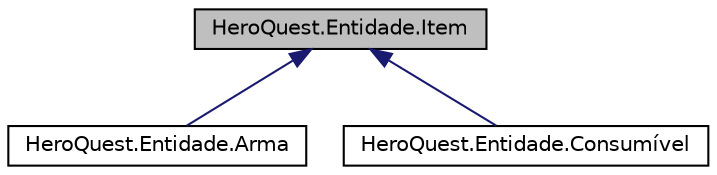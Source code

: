 digraph "HeroQuest.Entidade.Item"
{
 // LATEX_PDF_SIZE
  edge [fontname="Helvetica",fontsize="10",labelfontname="Helvetica",labelfontsize="10"];
  node [fontname="Helvetica",fontsize="10",shape=record];
  Node1 [label="HeroQuest.Entidade.Item",height=0.2,width=0.4,color="black", fillcolor="grey75", style="filled", fontcolor="black",tooltip=" "];
  Node1 -> Node2 [dir="back",color="midnightblue",fontsize="10",style="solid",fontname="Helvetica"];
  Node2 [label="HeroQuest.Entidade.Arma",height=0.2,width=0.4,color="black", fillcolor="white", style="filled",URL="$class_hero_quest_1_1_entidade_1_1_arma.html",tooltip=" "];
  Node1 -> Node3 [dir="back",color="midnightblue",fontsize="10",style="solid",fontname="Helvetica"];
  Node3 [label="HeroQuest.Entidade.Consumível",height=0.2,width=0.4,color="black", fillcolor="white", style="filled",URL="$class_hero_quest_1_1_entidade_1_1_consum_xC3_xADvel.html",tooltip=" "];
}
